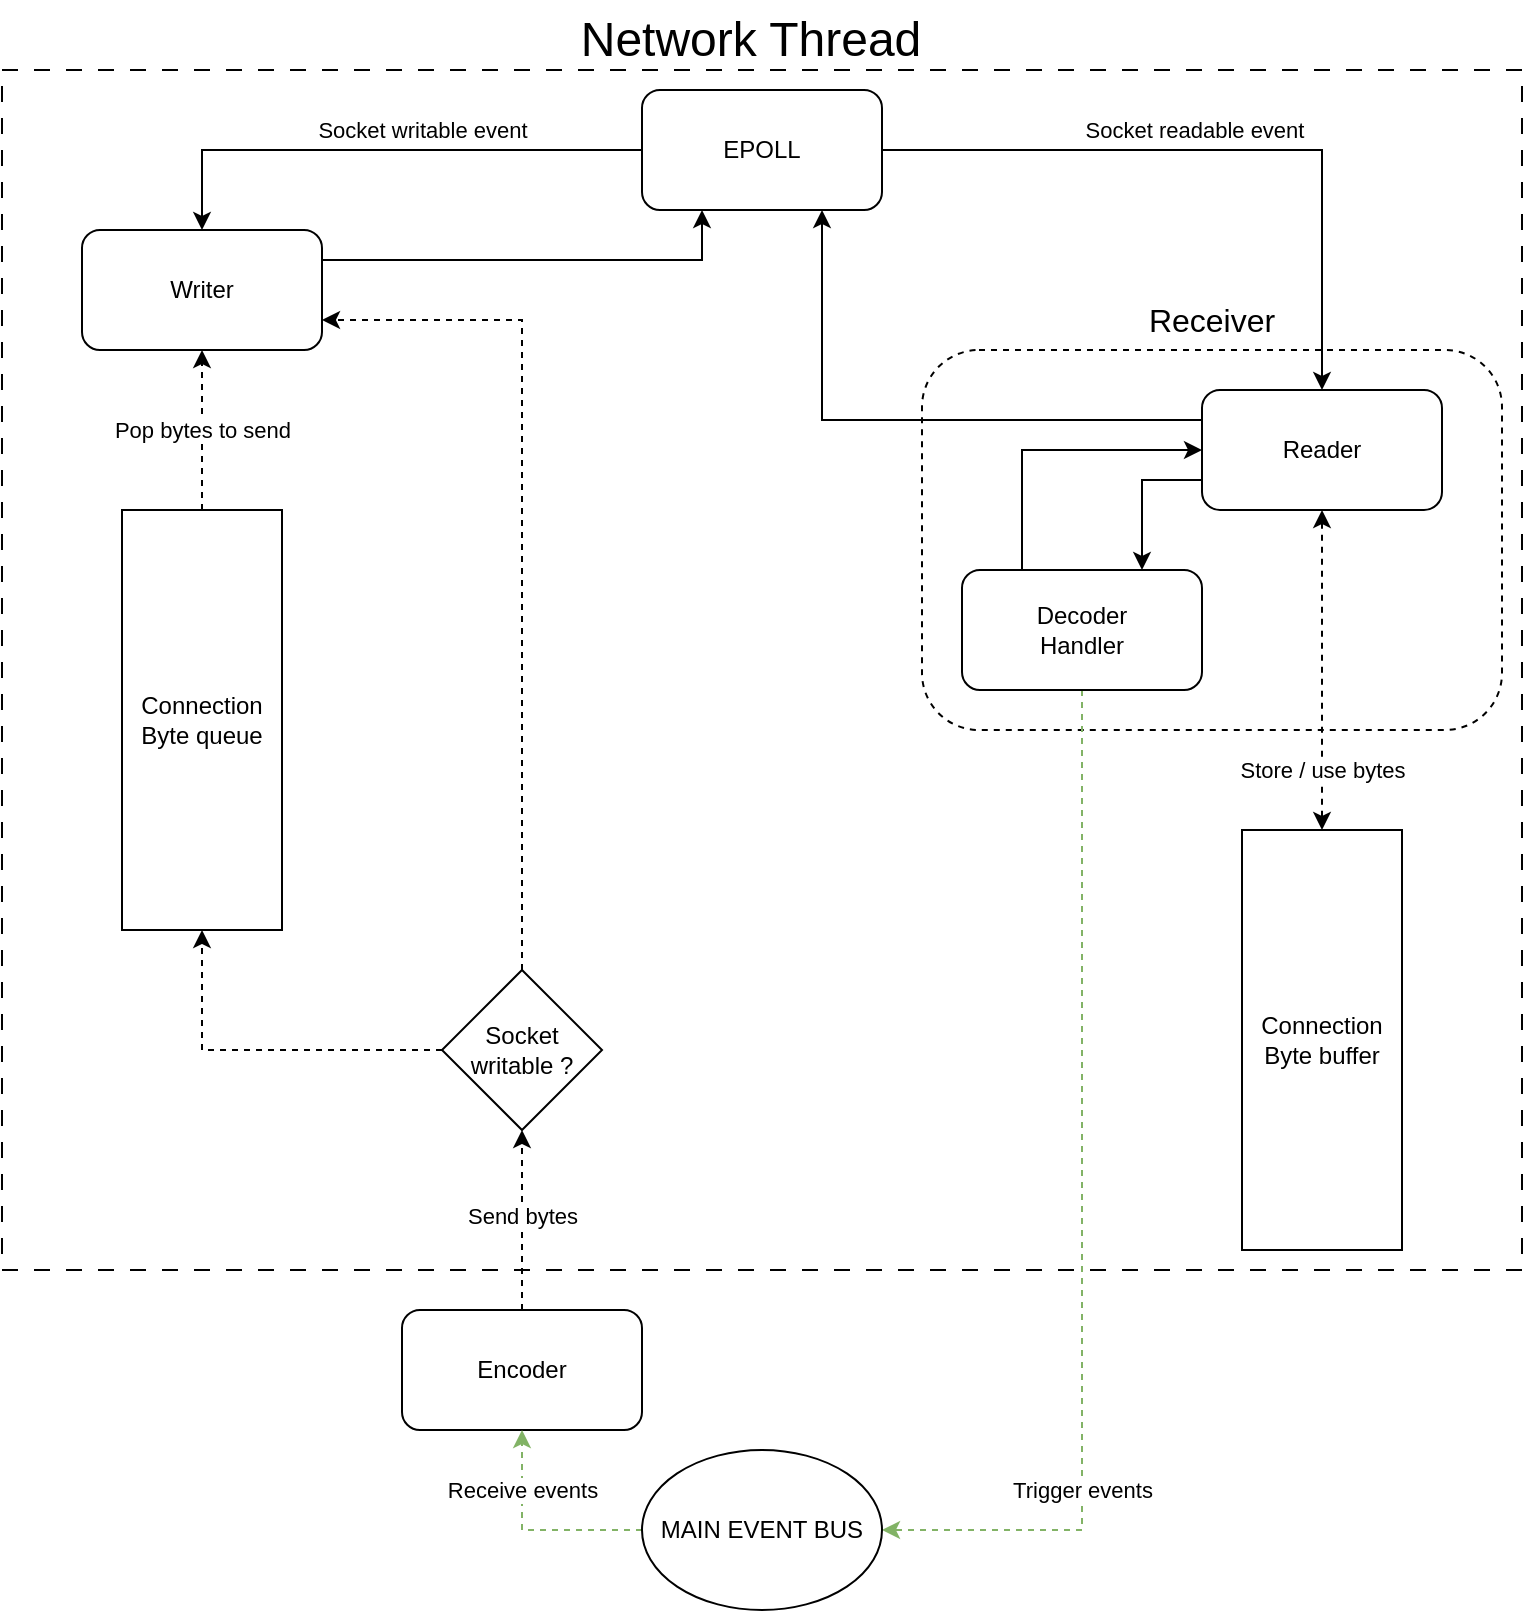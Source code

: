 <mxfile version="24.5.4" type="device">
  <diagram name="Page-1" id="v-gsDmoZH2cUb8syScjO">
    <mxGraphModel dx="1434" dy="797" grid="1" gridSize="10" guides="1" tooltips="1" connect="1" arrows="1" fold="1" page="1" pageScale="1" pageWidth="827" pageHeight="1169" math="0" shadow="0">
      <root>
        <mxCell id="0" />
        <mxCell id="1" parent="0" />
        <mxCell id="9UkTMKloHl0uGVS661vw-4" value="" style="rounded=0;whiteSpace=wrap;html=1;fillColor=none;dashed=1;dashPattern=8 8;" parent="1" vertex="1">
          <mxGeometry x="40" y="150" width="760" height="600" as="geometry" />
        </mxCell>
        <mxCell id="9UkTMKloHl0uGVS661vw-6" value="" style="rounded=1;whiteSpace=wrap;html=1;fillColor=none;dashed=1;" parent="1" vertex="1">
          <mxGeometry x="500" y="290" width="290" height="190" as="geometry" />
        </mxCell>
        <mxCell id="QlvwdcY9t59mbZWy9DWp-11" style="edgeStyle=orthogonalEdgeStyle;rounded=0;orthogonalLoop=1;jettySize=auto;html=1;exitX=1;exitY=0.5;exitDx=0;exitDy=0;entryX=0.5;entryY=0;entryDx=0;entryDy=0;" parent="1" source="QlvwdcY9t59mbZWy9DWp-1" target="QlvwdcY9t59mbZWy9DWp-2" edge="1">
          <mxGeometry relative="1" as="geometry" />
        </mxCell>
        <mxCell id="QlvwdcY9t59mbZWy9DWp-12" value="Socket readable event" style="edgeLabel;html=1;align=center;verticalAlign=middle;resizable=0;points=[];" parent="QlvwdcY9t59mbZWy9DWp-11" vertex="1" connectable="0">
          <mxGeometry x="0.105" y="4" relative="1" as="geometry">
            <mxPoint x="-32" y="-6" as="offset" />
          </mxGeometry>
        </mxCell>
        <mxCell id="QlvwdcY9t59mbZWy9DWp-26" style="edgeStyle=orthogonalEdgeStyle;rounded=0;orthogonalLoop=1;jettySize=auto;html=1;exitX=0;exitY=0.5;exitDx=0;exitDy=0;entryX=0.5;entryY=0;entryDx=0;entryDy=0;" parent="1" source="QlvwdcY9t59mbZWy9DWp-1" target="QlvwdcY9t59mbZWy9DWp-7" edge="1">
          <mxGeometry relative="1" as="geometry" />
        </mxCell>
        <mxCell id="fukkkBQCOQvEnxG-Q12X-1" value="Socket writable event" style="edgeLabel;html=1;align=center;verticalAlign=middle;resizable=0;points=[];" parent="QlvwdcY9t59mbZWy9DWp-26" vertex="1" connectable="0">
          <mxGeometry x="-0.292" y="-3" relative="1" as="geometry">
            <mxPoint x="-18" y="-7" as="offset" />
          </mxGeometry>
        </mxCell>
        <mxCell id="QlvwdcY9t59mbZWy9DWp-1" value="EPOLL" style="rounded=1;whiteSpace=wrap;html=1;" parent="1" vertex="1">
          <mxGeometry x="360" y="160" width="120" height="60" as="geometry" />
        </mxCell>
        <mxCell id="QlvwdcY9t59mbZWy9DWp-10" style="edgeStyle=orthogonalEdgeStyle;rounded=0;orthogonalLoop=1;jettySize=auto;html=1;exitX=0;exitY=0.75;exitDx=0;exitDy=0;entryX=0.75;entryY=0;entryDx=0;entryDy=0;" parent="1" source="QlvwdcY9t59mbZWy9DWp-2" target="QlvwdcY9t59mbZWy9DWp-4" edge="1">
          <mxGeometry relative="1" as="geometry" />
        </mxCell>
        <mxCell id="QlvwdcY9t59mbZWy9DWp-13" style="edgeStyle=orthogonalEdgeStyle;rounded=0;orthogonalLoop=1;jettySize=auto;html=1;exitX=0.5;exitY=1;exitDx=0;exitDy=0;entryX=0.5;entryY=0;entryDx=0;entryDy=0;dashed=1;startArrow=classic;startFill=1;" parent="1" source="QlvwdcY9t59mbZWy9DWp-2" target="QlvwdcY9t59mbZWy9DWp-3" edge="1">
          <mxGeometry relative="1" as="geometry" />
        </mxCell>
        <mxCell id="QlvwdcY9t59mbZWy9DWp-14" value="Store / use bytes" style="edgeLabel;html=1;align=center;verticalAlign=middle;resizable=0;points=[];" parent="QlvwdcY9t59mbZWy9DWp-13" vertex="1" connectable="0">
          <mxGeometry x="-0.025" y="5" relative="1" as="geometry">
            <mxPoint x="-5" y="52" as="offset" />
          </mxGeometry>
        </mxCell>
        <mxCell id="9UkTMKloHl0uGVS661vw-3" style="edgeStyle=orthogonalEdgeStyle;rounded=0;orthogonalLoop=1;jettySize=auto;html=1;exitX=0;exitY=0.25;exitDx=0;exitDy=0;entryX=0.75;entryY=1;entryDx=0;entryDy=0;" parent="1" source="QlvwdcY9t59mbZWy9DWp-2" target="QlvwdcY9t59mbZWy9DWp-1" edge="1">
          <mxGeometry relative="1" as="geometry" />
        </mxCell>
        <mxCell id="QlvwdcY9t59mbZWy9DWp-2" value="&lt;div&gt;Reader&lt;/div&gt;" style="rounded=1;whiteSpace=wrap;html=1;" parent="1" vertex="1">
          <mxGeometry x="640" y="310" width="120" height="60" as="geometry" />
        </mxCell>
        <mxCell id="QlvwdcY9t59mbZWy9DWp-3" value="&lt;div&gt;Connection Byte buffer&lt;br&gt;&lt;/div&gt;" style="rounded=0;whiteSpace=wrap;html=1;" parent="1" vertex="1">
          <mxGeometry x="660" y="530" width="80" height="210" as="geometry" />
        </mxCell>
        <mxCell id="QlvwdcY9t59mbZWy9DWp-19" style="edgeStyle=orthogonalEdgeStyle;rounded=0;orthogonalLoop=1;jettySize=auto;html=1;exitX=0.5;exitY=1;exitDx=0;exitDy=0;fillColor=#d5e8d4;strokeColor=#82b366;dashed=1;entryX=1;entryY=0.5;entryDx=0;entryDy=0;" parent="1" source="QlvwdcY9t59mbZWy9DWp-4" target="QlvwdcY9t59mbZWy9DWp-21" edge="1">
          <mxGeometry relative="1" as="geometry">
            <mxPoint x="540" y="850" as="targetPoint" />
          </mxGeometry>
        </mxCell>
        <mxCell id="QlvwdcY9t59mbZWy9DWp-20" value="&lt;div&gt;Trigger events&lt;/div&gt;" style="edgeLabel;html=1;align=center;verticalAlign=middle;resizable=0;points=[];" parent="QlvwdcY9t59mbZWy9DWp-19" vertex="1" connectable="0">
          <mxGeometry x="-0.136" y="3" relative="1" as="geometry">
            <mxPoint x="-3" y="175" as="offset" />
          </mxGeometry>
        </mxCell>
        <mxCell id="9UkTMKloHl0uGVS661vw-2" style="edgeStyle=orthogonalEdgeStyle;rounded=0;orthogonalLoop=1;jettySize=auto;html=1;exitX=0.25;exitY=0;exitDx=0;exitDy=0;entryX=0;entryY=0.5;entryDx=0;entryDy=0;" parent="1" source="QlvwdcY9t59mbZWy9DWp-4" target="QlvwdcY9t59mbZWy9DWp-2" edge="1">
          <mxGeometry relative="1" as="geometry" />
        </mxCell>
        <mxCell id="QlvwdcY9t59mbZWy9DWp-4" value="&lt;div&gt;Decoder&lt;/div&gt;&lt;div&gt;Handler&lt;br&gt;&lt;/div&gt;" style="rounded=1;whiteSpace=wrap;html=1;" parent="1" vertex="1">
          <mxGeometry x="520" y="400" width="120" height="60" as="geometry" />
        </mxCell>
        <mxCell id="QlvwdcY9t59mbZWy9DWp-5" value="&lt;div&gt;Encoder&lt;/div&gt;" style="rounded=1;whiteSpace=wrap;html=1;" parent="1" vertex="1">
          <mxGeometry x="240" y="770" width="120" height="60" as="geometry" />
        </mxCell>
        <mxCell id="QlvwdcY9t59mbZWy9DWp-6" value="&lt;blockquote&gt;&lt;div&gt;Connection Byte queue&lt;/div&gt;&lt;/blockquote&gt;" style="rounded=0;whiteSpace=wrap;html=1;" parent="1" vertex="1">
          <mxGeometry x="100" y="370" width="80" height="210" as="geometry" />
        </mxCell>
        <mxCell id="QlvwdcY9t59mbZWy9DWp-29" style="edgeStyle=orthogonalEdgeStyle;rounded=0;orthogonalLoop=1;jettySize=auto;html=1;entryX=0.5;entryY=1;entryDx=0;entryDy=0;dashed=1;exitX=0.5;exitY=0;exitDx=0;exitDy=0;" parent="1" source="QlvwdcY9t59mbZWy9DWp-6" target="QlvwdcY9t59mbZWy9DWp-7" edge="1">
          <mxGeometry relative="1" as="geometry" />
        </mxCell>
        <mxCell id="fukkkBQCOQvEnxG-Q12X-2" value="Pop bytes to send" style="edgeLabel;html=1;align=center;verticalAlign=middle;resizable=0;points=[];" parent="QlvwdcY9t59mbZWy9DWp-29" vertex="1" connectable="0">
          <mxGeometry x="-0.225" y="2" relative="1" as="geometry">
            <mxPoint x="2" y="-9" as="offset" />
          </mxGeometry>
        </mxCell>
        <mxCell id="QlvwdcY9t59mbZWy9DWp-31" style="edgeStyle=orthogonalEdgeStyle;rounded=0;orthogonalLoop=1;jettySize=auto;html=1;exitX=1;exitY=0.25;exitDx=0;exitDy=0;entryX=0.25;entryY=1;entryDx=0;entryDy=0;" parent="1" source="QlvwdcY9t59mbZWy9DWp-7" target="QlvwdcY9t59mbZWy9DWp-1" edge="1">
          <mxGeometry relative="1" as="geometry" />
        </mxCell>
        <mxCell id="QlvwdcY9t59mbZWy9DWp-7" value="Writer" style="rounded=1;whiteSpace=wrap;html=1;" parent="1" vertex="1">
          <mxGeometry x="80" y="230" width="120" height="60" as="geometry" />
        </mxCell>
        <mxCell id="QlvwdcY9t59mbZWy9DWp-22" style="edgeStyle=orthogonalEdgeStyle;rounded=0;orthogonalLoop=1;jettySize=auto;html=1;exitX=0;exitY=0.5;exitDx=0;exitDy=0;entryX=0.5;entryY=1;entryDx=0;entryDy=0;fillColor=#d5e8d4;strokeColor=#82b366;dashed=1;" parent="1" source="QlvwdcY9t59mbZWy9DWp-21" target="QlvwdcY9t59mbZWy9DWp-5" edge="1">
          <mxGeometry relative="1" as="geometry" />
        </mxCell>
        <mxCell id="QlvwdcY9t59mbZWy9DWp-23" value="Receive events" style="edgeLabel;html=1;align=center;verticalAlign=middle;resizable=0;points=[];" parent="QlvwdcY9t59mbZWy9DWp-22" vertex="1" connectable="0">
          <mxGeometry x="0.217" y="-5" relative="1" as="geometry">
            <mxPoint x="-5" y="-13" as="offset" />
          </mxGeometry>
        </mxCell>
        <mxCell id="QlvwdcY9t59mbZWy9DWp-21" value="MAIN EVENT BUS" style="ellipse;whiteSpace=wrap;html=1;" parent="1" vertex="1">
          <mxGeometry x="360" y="840" width="120" height="80" as="geometry" />
        </mxCell>
        <mxCell id="QlvwdcY9t59mbZWy9DWp-30" style="edgeStyle=orthogonalEdgeStyle;rounded=0;orthogonalLoop=1;jettySize=auto;html=1;exitX=0.5;exitY=0;exitDx=0;exitDy=0;entryX=0.5;entryY=1;entryDx=0;entryDy=0;dashed=1;" parent="1" source="QlvwdcY9t59mbZWy9DWp-5" target="AAjM23y3_knfhl-bz-ug-1" edge="1">
          <mxGeometry relative="1" as="geometry" />
        </mxCell>
        <mxCell id="fukkkBQCOQvEnxG-Q12X-3" value="Push bytes" style="edgeLabel;html=1;align=center;verticalAlign=middle;resizable=0;points=[];" parent="QlvwdcY9t59mbZWy9DWp-30" vertex="1" connectable="0">
          <mxGeometry x="-0.34" y="-2" relative="1" as="geometry">
            <mxPoint y="-109" as="offset" />
          </mxGeometry>
        </mxCell>
        <mxCell id="AAjM23y3_knfhl-bz-ug-4" value="Send bytes" style="edgeLabel;html=1;align=center;verticalAlign=middle;resizable=0;points=[];" vertex="1" connectable="0" parent="QlvwdcY9t59mbZWy9DWp-30">
          <mxGeometry x="0.044" relative="1" as="geometry">
            <mxPoint as="offset" />
          </mxGeometry>
        </mxCell>
        <mxCell id="9UkTMKloHl0uGVS661vw-5" value="&lt;font style=&quot;font-size: 24px;&quot;&gt;Network Thread&lt;/font&gt;" style="text;html=1;align=center;verticalAlign=middle;resizable=0;points=[];autosize=1;strokeColor=none;fillColor=none;" parent="1" vertex="1">
          <mxGeometry x="319" y="115" width="190" height="40" as="geometry" />
        </mxCell>
        <mxCell id="9UkTMKloHl0uGVS661vw-11" value="&lt;font style=&quot;font-size: 16px;&quot;&gt;Receiver&lt;/font&gt;" style="text;html=1;align=center;verticalAlign=middle;whiteSpace=wrap;rounded=0;rotation=0;" parent="1" vertex="1">
          <mxGeometry x="615" y="260" width="60" height="30" as="geometry" />
        </mxCell>
        <mxCell id="AAjM23y3_knfhl-bz-ug-2" style="edgeStyle=orthogonalEdgeStyle;rounded=0;orthogonalLoop=1;jettySize=auto;html=1;exitX=0;exitY=0.5;exitDx=0;exitDy=0;entryX=0.5;entryY=1;entryDx=0;entryDy=0;dashed=1;" edge="1" parent="1" source="AAjM23y3_knfhl-bz-ug-1" target="QlvwdcY9t59mbZWy9DWp-6">
          <mxGeometry relative="1" as="geometry" />
        </mxCell>
        <mxCell id="AAjM23y3_knfhl-bz-ug-3" style="edgeStyle=orthogonalEdgeStyle;rounded=0;orthogonalLoop=1;jettySize=auto;html=1;exitX=0.5;exitY=0;exitDx=0;exitDy=0;entryX=1;entryY=0.75;entryDx=0;entryDy=0;dashed=1;" edge="1" parent="1" source="AAjM23y3_knfhl-bz-ug-1" target="QlvwdcY9t59mbZWy9DWp-7">
          <mxGeometry relative="1" as="geometry" />
        </mxCell>
        <mxCell id="AAjM23y3_knfhl-bz-ug-1" value="Socket writable ?" style="rhombus;whiteSpace=wrap;html=1;" vertex="1" parent="1">
          <mxGeometry x="260" y="600" width="80" height="80" as="geometry" />
        </mxCell>
      </root>
    </mxGraphModel>
  </diagram>
</mxfile>
